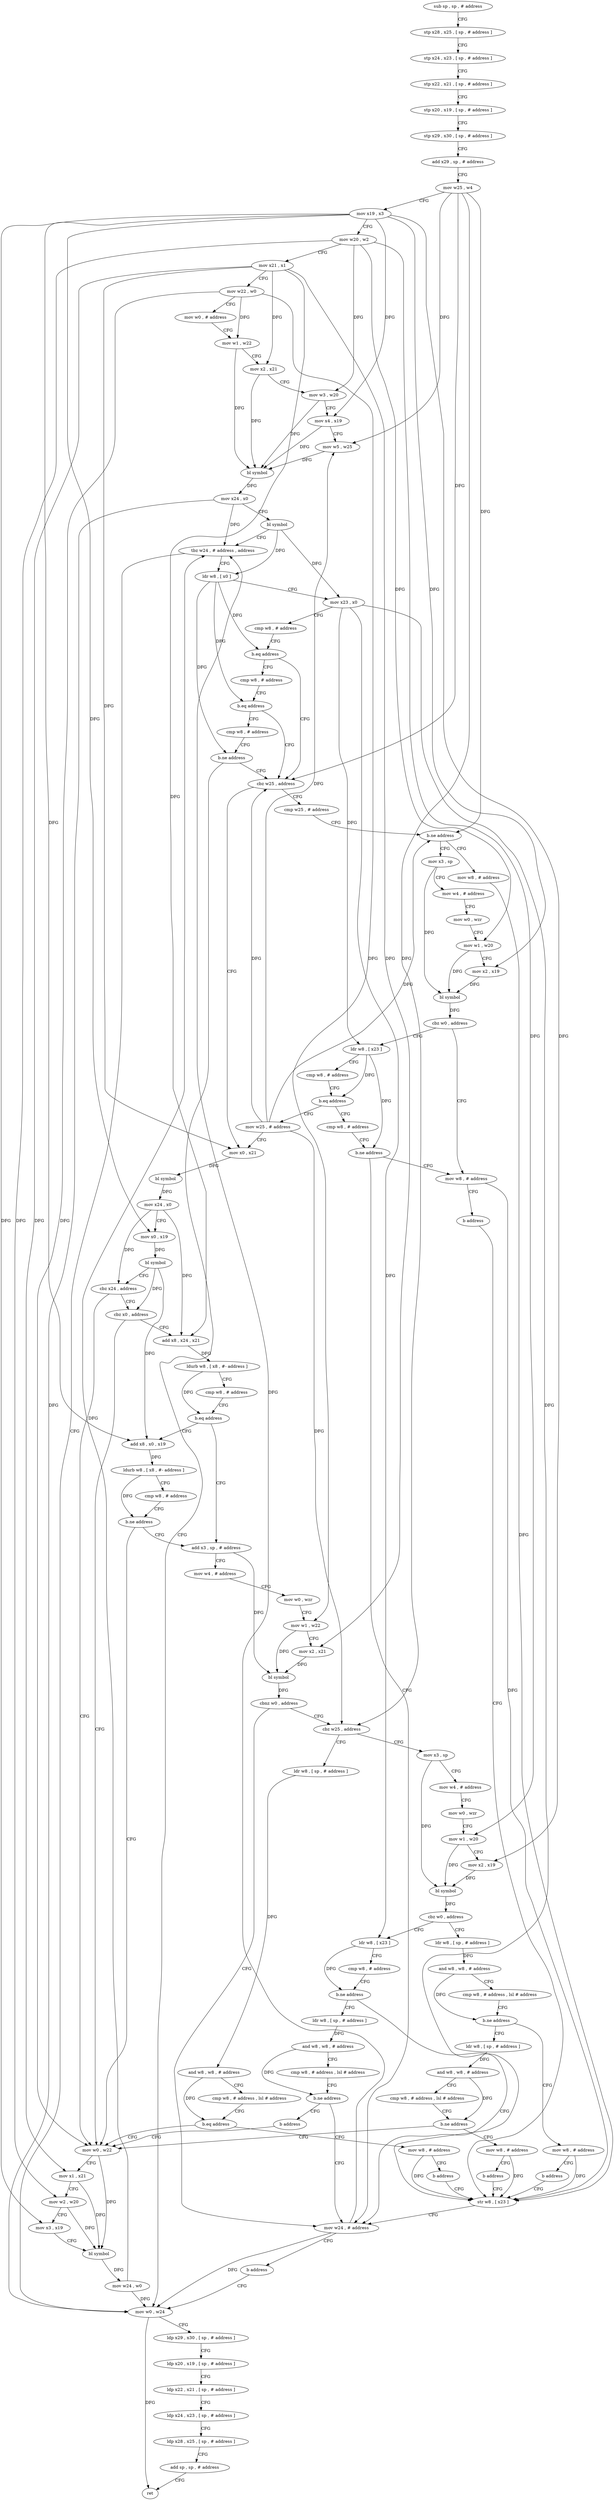 digraph "func" {
"4252556" [label = "sub sp , sp , # address" ]
"4252560" [label = "stp x28 , x25 , [ sp , # address ]" ]
"4252564" [label = "stp x24 , x23 , [ sp , # address ]" ]
"4252568" [label = "stp x22 , x21 , [ sp , # address ]" ]
"4252572" [label = "stp x20 , x19 , [ sp , # address ]" ]
"4252576" [label = "stp x29 , x30 , [ sp , # address ]" ]
"4252580" [label = "add x29 , sp , # address" ]
"4252584" [label = "mov w25 , w4" ]
"4252588" [label = "mov x19 , x3" ]
"4252592" [label = "mov w20 , w2" ]
"4252596" [label = "mov x21 , x1" ]
"4252600" [label = "mov w22 , w0" ]
"4252604" [label = "mov w0 , # address" ]
"4252608" [label = "mov w1 , w22" ]
"4252612" [label = "mov x2 , x21" ]
"4252616" [label = "mov w3 , w20" ]
"4252620" [label = "mov x4 , x19" ]
"4252624" [label = "mov w5 , w25" ]
"4252628" [label = "bl symbol" ]
"4252632" [label = "mov x24 , x0" ]
"4252636" [label = "bl symbol" ]
"4252640" [label = "tbz w24 , # address , address" ]
"4252996" [label = "mov w0 , w24" ]
"4252644" [label = "ldr w8 , [ x0 ]" ]
"4253000" [label = "ldp x29 , x30 , [ sp , # address ]" ]
"4253004" [label = "ldp x20 , x19 , [ sp , # address ]" ]
"4253008" [label = "ldp x22 , x21 , [ sp , # address ]" ]
"4253012" [label = "ldp x24 , x23 , [ sp , # address ]" ]
"4253016" [label = "ldp x28 , x25 , [ sp , # address ]" ]
"4253020" [label = "add sp , sp , # address" ]
"4253024" [label = "ret" ]
"4252648" [label = "mov x23 , x0" ]
"4252652" [label = "cmp w8 , # address" ]
"4252656" [label = "b.eq address" ]
"4252676" [label = "cbz w25 , address" ]
"4252660" [label = "cmp w8 , # address" ]
"4252764" [label = "mov x0 , x21" ]
"4252680" [label = "cmp w25 , # address" ]
"4252664" [label = "b.eq address" ]
"4252668" [label = "cmp w8 , # address" ]
"4252768" [label = "bl symbol" ]
"4252772" [label = "mov x24 , x0" ]
"4252776" [label = "mov x0 , x19" ]
"4252780" [label = "bl symbol" ]
"4252784" [label = "cbz x24 , address" ]
"4252972" [label = "mov w0 , w22" ]
"4252788" [label = "cbz x0 , address" ]
"4252684" [label = "b.ne address" ]
"4252744" [label = "mov w8 , # address" ]
"4252688" [label = "mov x3 , sp" ]
"4252672" [label = "b.ne address" ]
"4252976" [label = "mov x1 , x21" ]
"4252980" [label = "mov w2 , w20" ]
"4252984" [label = "mov x3 , x19" ]
"4252988" [label = "bl symbol" ]
"4252992" [label = "mov w24 , w0" ]
"4252792" [label = "add x8 , x24 , x21" ]
"4252748" [label = "str w8 , [ x23 ]" ]
"4252692" [label = "mov w4 , # address" ]
"4252696" [label = "mov w0 , wzr" ]
"4252700" [label = "mov w1 , w20" ]
"4252704" [label = "mov x2 , x19" ]
"4252708" [label = "bl symbol" ]
"4252712" [label = "cbz w0 , address" ]
"4252736" [label = "mov w8 , # address" ]
"4252716" [label = "ldr w8 , [ x23 ]" ]
"4252796" [label = "ldurb w8 , [ x8 , #- address ]" ]
"4252800" [label = "cmp w8 , # address" ]
"4252804" [label = "b.eq address" ]
"4252824" [label = "add x3 , sp , # address" ]
"4252808" [label = "add x8 , x0 , x19" ]
"4252740" [label = "b address" ]
"4252720" [label = "cmp w8 , # address" ]
"4252724" [label = "b.eq address" ]
"4252760" [label = "mov w25 , # address" ]
"4252728" [label = "cmp w8 , # address" ]
"4252828" [label = "mov w4 , # address" ]
"4252832" [label = "mov w0 , wzr" ]
"4252836" [label = "mov w1 , w22" ]
"4252840" [label = "mov x2 , x21" ]
"4252844" [label = "bl symbol" ]
"4252848" [label = "cbnz w0 , address" ]
"4252752" [label = "mov w24 , # address" ]
"4252852" [label = "cbz w25 , address" ]
"4252812" [label = "ldurb w8 , [ x8 , #- address ]" ]
"4252816" [label = "cmp w8 , # address" ]
"4252820" [label = "b.ne address" ]
"4252732" [label = "b.ne address" ]
"4252756" [label = "b address" ]
"4252880" [label = "mov x3 , sp" ]
"4252856" [label = "ldr w8 , [ sp , # address ]" ]
"4252884" [label = "mov w4 , # address" ]
"4252888" [label = "mov w0 , wzr" ]
"4252892" [label = "mov w1 , w20" ]
"4252896" [label = "mov x2 , x19" ]
"4252900" [label = "bl symbol" ]
"4252904" [label = "cbz w0 , address" ]
"4252940" [label = "ldr w8 , [ sp , # address ]" ]
"4252908" [label = "ldr w8 , [ x23 ]" ]
"4252860" [label = "and w8 , w8 , # address" ]
"4252864" [label = "cmp w8 , # address , lsl # address" ]
"4252868" [label = "b.eq address" ]
"4252872" [label = "mov w8 , # address" ]
"4252944" [label = "and w8 , w8 , # address" ]
"4252948" [label = "cmp w8 , # address , lsl # address" ]
"4252952" [label = "b.ne address" ]
"4253028" [label = "mov w8 , # address" ]
"4252956" [label = "ldr w8 , [ sp , # address ]" ]
"4252912" [label = "cmp w8 , # address" ]
"4252916" [label = "b.ne address" ]
"4252920" [label = "ldr w8 , [ sp , # address ]" ]
"4252876" [label = "b address" ]
"4253032" [label = "b address" ]
"4252960" [label = "and w8 , w8 , # address" ]
"4252964" [label = "cmp w8 , # address , lsl # address" ]
"4252968" [label = "b.ne address" ]
"4253036" [label = "mov w8 , # address" ]
"4252924" [label = "and w8 , w8 , # address" ]
"4252928" [label = "cmp w8 , # address , lsl # address" ]
"4252932" [label = "b.ne address" ]
"4252936" [label = "b address" ]
"4253040" [label = "b address" ]
"4252556" -> "4252560" [ label = "CFG" ]
"4252560" -> "4252564" [ label = "CFG" ]
"4252564" -> "4252568" [ label = "CFG" ]
"4252568" -> "4252572" [ label = "CFG" ]
"4252572" -> "4252576" [ label = "CFG" ]
"4252576" -> "4252580" [ label = "CFG" ]
"4252580" -> "4252584" [ label = "CFG" ]
"4252584" -> "4252588" [ label = "CFG" ]
"4252584" -> "4252624" [ label = "DFG" ]
"4252584" -> "4252676" [ label = "DFG" ]
"4252584" -> "4252684" [ label = "DFG" ]
"4252584" -> "4252852" [ label = "DFG" ]
"4252588" -> "4252592" [ label = "CFG" ]
"4252588" -> "4252620" [ label = "DFG" ]
"4252588" -> "4252776" [ label = "DFG" ]
"4252588" -> "4252984" [ label = "DFG" ]
"4252588" -> "4252704" [ label = "DFG" ]
"4252588" -> "4252808" [ label = "DFG" ]
"4252588" -> "4252896" [ label = "DFG" ]
"4252592" -> "4252596" [ label = "CFG" ]
"4252592" -> "4252616" [ label = "DFG" ]
"4252592" -> "4252980" [ label = "DFG" ]
"4252592" -> "4252700" [ label = "DFG" ]
"4252592" -> "4252892" [ label = "DFG" ]
"4252596" -> "4252600" [ label = "CFG" ]
"4252596" -> "4252612" [ label = "DFG" ]
"4252596" -> "4252764" [ label = "DFG" ]
"4252596" -> "4252976" [ label = "DFG" ]
"4252596" -> "4252792" [ label = "DFG" ]
"4252596" -> "4252840" [ label = "DFG" ]
"4252600" -> "4252604" [ label = "CFG" ]
"4252600" -> "4252608" [ label = "DFG" ]
"4252600" -> "4252972" [ label = "DFG" ]
"4252600" -> "4252836" [ label = "DFG" ]
"4252604" -> "4252608" [ label = "CFG" ]
"4252608" -> "4252612" [ label = "CFG" ]
"4252608" -> "4252628" [ label = "DFG" ]
"4252612" -> "4252616" [ label = "CFG" ]
"4252612" -> "4252628" [ label = "DFG" ]
"4252616" -> "4252620" [ label = "CFG" ]
"4252616" -> "4252628" [ label = "DFG" ]
"4252620" -> "4252624" [ label = "CFG" ]
"4252620" -> "4252628" [ label = "DFG" ]
"4252624" -> "4252628" [ label = "DFG" ]
"4252628" -> "4252632" [ label = "DFG" ]
"4252632" -> "4252636" [ label = "CFG" ]
"4252632" -> "4252640" [ label = "DFG" ]
"4252632" -> "4252996" [ label = "DFG" ]
"4252636" -> "4252640" [ label = "CFG" ]
"4252636" -> "4252644" [ label = "DFG" ]
"4252636" -> "4252648" [ label = "DFG" ]
"4252640" -> "4252996" [ label = "CFG" ]
"4252640" -> "4252644" [ label = "CFG" ]
"4252996" -> "4253000" [ label = "CFG" ]
"4252996" -> "4253024" [ label = "DFG" ]
"4252644" -> "4252648" [ label = "CFG" ]
"4252644" -> "4252656" [ label = "DFG" ]
"4252644" -> "4252664" [ label = "DFG" ]
"4252644" -> "4252672" [ label = "DFG" ]
"4253000" -> "4253004" [ label = "CFG" ]
"4253004" -> "4253008" [ label = "CFG" ]
"4253008" -> "4253012" [ label = "CFG" ]
"4253012" -> "4253016" [ label = "CFG" ]
"4253016" -> "4253020" [ label = "CFG" ]
"4253020" -> "4253024" [ label = "CFG" ]
"4252648" -> "4252652" [ label = "CFG" ]
"4252648" -> "4252748" [ label = "DFG" ]
"4252648" -> "4252716" [ label = "DFG" ]
"4252648" -> "4252908" [ label = "DFG" ]
"4252652" -> "4252656" [ label = "CFG" ]
"4252656" -> "4252676" [ label = "CFG" ]
"4252656" -> "4252660" [ label = "CFG" ]
"4252676" -> "4252764" [ label = "CFG" ]
"4252676" -> "4252680" [ label = "CFG" ]
"4252660" -> "4252664" [ label = "CFG" ]
"4252764" -> "4252768" [ label = "DFG" ]
"4252680" -> "4252684" [ label = "CFG" ]
"4252664" -> "4252676" [ label = "CFG" ]
"4252664" -> "4252668" [ label = "CFG" ]
"4252668" -> "4252672" [ label = "CFG" ]
"4252768" -> "4252772" [ label = "DFG" ]
"4252772" -> "4252776" [ label = "CFG" ]
"4252772" -> "4252784" [ label = "DFG" ]
"4252772" -> "4252792" [ label = "DFG" ]
"4252776" -> "4252780" [ label = "DFG" ]
"4252780" -> "4252784" [ label = "CFG" ]
"4252780" -> "4252788" [ label = "DFG" ]
"4252780" -> "4252808" [ label = "DFG" ]
"4252784" -> "4252972" [ label = "CFG" ]
"4252784" -> "4252788" [ label = "CFG" ]
"4252972" -> "4252976" [ label = "CFG" ]
"4252972" -> "4252988" [ label = "DFG" ]
"4252788" -> "4252972" [ label = "CFG" ]
"4252788" -> "4252792" [ label = "CFG" ]
"4252684" -> "4252744" [ label = "CFG" ]
"4252684" -> "4252688" [ label = "CFG" ]
"4252744" -> "4252748" [ label = "DFG" ]
"4252688" -> "4252692" [ label = "CFG" ]
"4252688" -> "4252708" [ label = "DFG" ]
"4252672" -> "4252996" [ label = "CFG" ]
"4252672" -> "4252676" [ label = "CFG" ]
"4252976" -> "4252980" [ label = "CFG" ]
"4252976" -> "4252988" [ label = "DFG" ]
"4252980" -> "4252984" [ label = "CFG" ]
"4252980" -> "4252988" [ label = "DFG" ]
"4252984" -> "4252988" [ label = "CFG" ]
"4252988" -> "4252992" [ label = "DFG" ]
"4252992" -> "4252996" [ label = "DFG" ]
"4252992" -> "4252640" [ label = "DFG" ]
"4252792" -> "4252796" [ label = "DFG" ]
"4252748" -> "4252752" [ label = "CFG" ]
"4252692" -> "4252696" [ label = "CFG" ]
"4252696" -> "4252700" [ label = "CFG" ]
"4252700" -> "4252704" [ label = "CFG" ]
"4252700" -> "4252708" [ label = "DFG" ]
"4252704" -> "4252708" [ label = "DFG" ]
"4252708" -> "4252712" [ label = "DFG" ]
"4252712" -> "4252736" [ label = "CFG" ]
"4252712" -> "4252716" [ label = "CFG" ]
"4252736" -> "4252740" [ label = "CFG" ]
"4252736" -> "4252748" [ label = "DFG" ]
"4252716" -> "4252720" [ label = "CFG" ]
"4252716" -> "4252724" [ label = "DFG" ]
"4252716" -> "4252732" [ label = "DFG" ]
"4252796" -> "4252800" [ label = "CFG" ]
"4252796" -> "4252804" [ label = "DFG" ]
"4252800" -> "4252804" [ label = "CFG" ]
"4252804" -> "4252824" [ label = "CFG" ]
"4252804" -> "4252808" [ label = "CFG" ]
"4252824" -> "4252828" [ label = "CFG" ]
"4252824" -> "4252844" [ label = "DFG" ]
"4252808" -> "4252812" [ label = "DFG" ]
"4252740" -> "4252748" [ label = "CFG" ]
"4252720" -> "4252724" [ label = "CFG" ]
"4252724" -> "4252760" [ label = "CFG" ]
"4252724" -> "4252728" [ label = "CFG" ]
"4252760" -> "4252764" [ label = "CFG" ]
"4252760" -> "4252624" [ label = "DFG" ]
"4252760" -> "4252676" [ label = "DFG" ]
"4252760" -> "4252684" [ label = "DFG" ]
"4252760" -> "4252852" [ label = "DFG" ]
"4252728" -> "4252732" [ label = "CFG" ]
"4252828" -> "4252832" [ label = "CFG" ]
"4252832" -> "4252836" [ label = "CFG" ]
"4252836" -> "4252840" [ label = "CFG" ]
"4252836" -> "4252844" [ label = "DFG" ]
"4252840" -> "4252844" [ label = "DFG" ]
"4252844" -> "4252848" [ label = "DFG" ]
"4252848" -> "4252752" [ label = "CFG" ]
"4252848" -> "4252852" [ label = "CFG" ]
"4252752" -> "4252756" [ label = "CFG" ]
"4252752" -> "4252640" [ label = "DFG" ]
"4252752" -> "4252996" [ label = "DFG" ]
"4252852" -> "4252880" [ label = "CFG" ]
"4252852" -> "4252856" [ label = "CFG" ]
"4252812" -> "4252816" [ label = "CFG" ]
"4252812" -> "4252820" [ label = "DFG" ]
"4252816" -> "4252820" [ label = "CFG" ]
"4252820" -> "4252972" [ label = "CFG" ]
"4252820" -> "4252824" [ label = "CFG" ]
"4252732" -> "4252752" [ label = "CFG" ]
"4252732" -> "4252736" [ label = "CFG" ]
"4252756" -> "4252996" [ label = "CFG" ]
"4252880" -> "4252884" [ label = "CFG" ]
"4252880" -> "4252900" [ label = "DFG" ]
"4252856" -> "4252860" [ label = "DFG" ]
"4252884" -> "4252888" [ label = "CFG" ]
"4252888" -> "4252892" [ label = "CFG" ]
"4252892" -> "4252896" [ label = "CFG" ]
"4252892" -> "4252900" [ label = "DFG" ]
"4252896" -> "4252900" [ label = "DFG" ]
"4252900" -> "4252904" [ label = "DFG" ]
"4252904" -> "4252940" [ label = "CFG" ]
"4252904" -> "4252908" [ label = "CFG" ]
"4252940" -> "4252944" [ label = "DFG" ]
"4252908" -> "4252912" [ label = "CFG" ]
"4252908" -> "4252916" [ label = "DFG" ]
"4252860" -> "4252864" [ label = "CFG" ]
"4252860" -> "4252868" [ label = "DFG" ]
"4252864" -> "4252868" [ label = "CFG" ]
"4252868" -> "4252972" [ label = "CFG" ]
"4252868" -> "4252872" [ label = "CFG" ]
"4252872" -> "4252876" [ label = "CFG" ]
"4252872" -> "4252748" [ label = "DFG" ]
"4252944" -> "4252948" [ label = "CFG" ]
"4252944" -> "4252952" [ label = "DFG" ]
"4252948" -> "4252952" [ label = "CFG" ]
"4252952" -> "4253028" [ label = "CFG" ]
"4252952" -> "4252956" [ label = "CFG" ]
"4253028" -> "4253032" [ label = "CFG" ]
"4253028" -> "4252748" [ label = "DFG" ]
"4252956" -> "4252960" [ label = "DFG" ]
"4252912" -> "4252916" [ label = "CFG" ]
"4252916" -> "4252752" [ label = "CFG" ]
"4252916" -> "4252920" [ label = "CFG" ]
"4252920" -> "4252924" [ label = "DFG" ]
"4252876" -> "4252748" [ label = "CFG" ]
"4253032" -> "4252748" [ label = "CFG" ]
"4252960" -> "4252964" [ label = "CFG" ]
"4252960" -> "4252968" [ label = "DFG" ]
"4252964" -> "4252968" [ label = "CFG" ]
"4252968" -> "4253036" [ label = "CFG" ]
"4252968" -> "4252972" [ label = "CFG" ]
"4253036" -> "4253040" [ label = "CFG" ]
"4253036" -> "4252748" [ label = "DFG" ]
"4252924" -> "4252928" [ label = "CFG" ]
"4252924" -> "4252932" [ label = "DFG" ]
"4252928" -> "4252932" [ label = "CFG" ]
"4252932" -> "4252752" [ label = "CFG" ]
"4252932" -> "4252936" [ label = "CFG" ]
"4252936" -> "4252972" [ label = "CFG" ]
"4253040" -> "4252748" [ label = "CFG" ]
}
